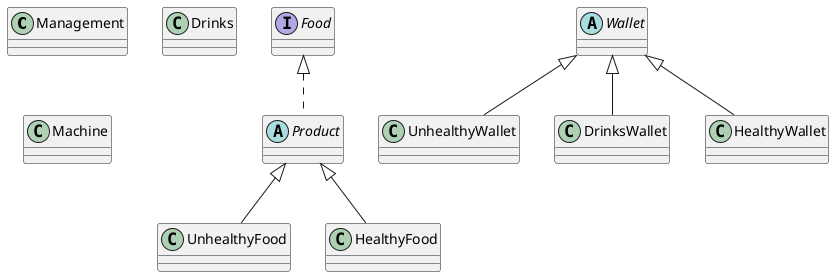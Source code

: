 @startuml
class Management{}
class UnhealthyFood extends Product{}
class UnhealthyWallet extends Wallet{}
class Drinks{}
class DrinksWallet extends Wallet{}
abstract Wallet{}
abstract class Product implements Food{}
class HealthyFood extends Product{}
class HealthyWallet extends Wallet{}
class Machine{}
interface Food{}






@enduml